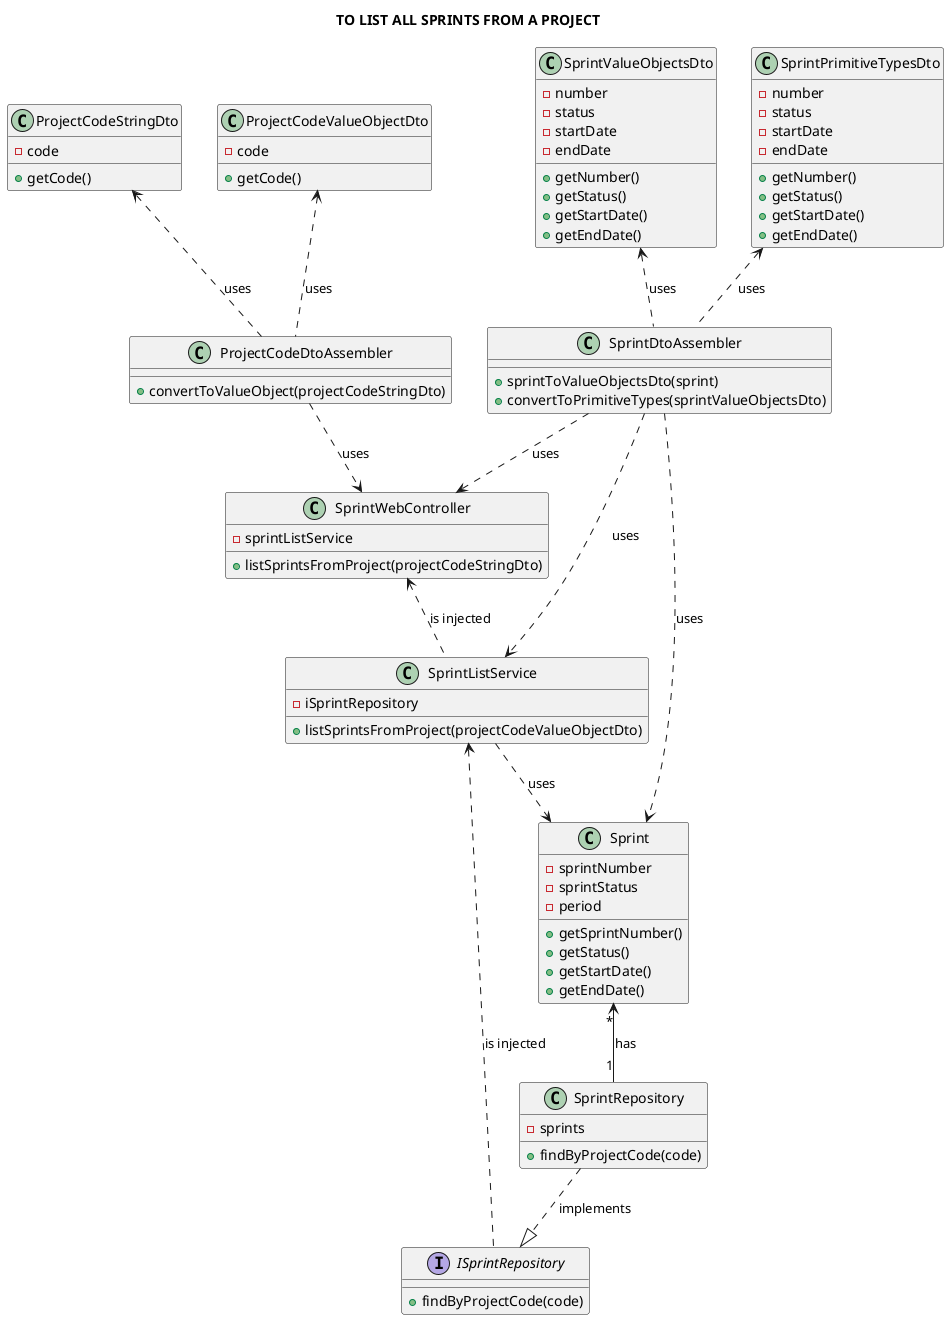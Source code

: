 @startuml

title TO LIST ALL SPRINTS FROM A PROJECT
skinparam sequenceMessageAlign center

class ProjectCodeStringDto {
-code
+getCode()
}

class ProjectCodeValueObjectDto {
-code
+getCode()
}

class ProjectCodeDtoAssembler {
+convertToValueObject(projectCodeStringDto)
}

class SprintWebController {
-sprintListService
+listSprintsFromProject(projectCodeStringDto)
}

class SprintListService {
-iSprintRepository
+listSprintsFromProject(projectCodeValueObjectDto)
}

interface ISprintRepository {
+findByProjectCode(code)
}

class SprintRepository {
-sprints
+findByProjectCode(code)
}

class SprintDtoAssembler {
+sprintToValueObjectsDto(sprint)
+convertToPrimitiveTypes(sprintValueObjectsDto)
}

class SprintValueObjectsDto {
-number
-status
-startDate
-endDate
+getNumber()
+getStatus()
+getStartDate()
+getEndDate()
}

class SprintPrimitiveTypesDto {
-number
-status
-startDate
-endDate
+getNumber()
+getStatus()
+getStartDate()
+getEndDate()
}

class Sprint {
-sprintNumber
-sprintStatus
-period
+getSprintNumber()
+getStatus()
+getStartDate()
+getEndDate()
}

SprintWebController <.. SprintListService: is injected
SprintListService <.. ISprintRepository: is injected
SprintRepository ..|> ISprintRepository: implements
SprintListService ..> Sprint: uses
SprintDtoAssembler ..> SprintListService: uses
SprintDtoAssembler ..> SprintWebController: uses
ProjectCodeDtoAssembler ..> SprintWebController: uses
SprintDtoAssembler ..> Sprint: uses
SprintValueObjectsDto <.. SprintDtoAssembler: uses
SprintPrimitiveTypesDto <.. SprintDtoAssembler: uses
ProjectCodeStringDto <.. ProjectCodeDtoAssembler: uses
ProjectCodeValueObjectDto <.. ProjectCodeDtoAssembler: uses
Sprint "*" <-down- "1" SprintRepository: has

@enduml